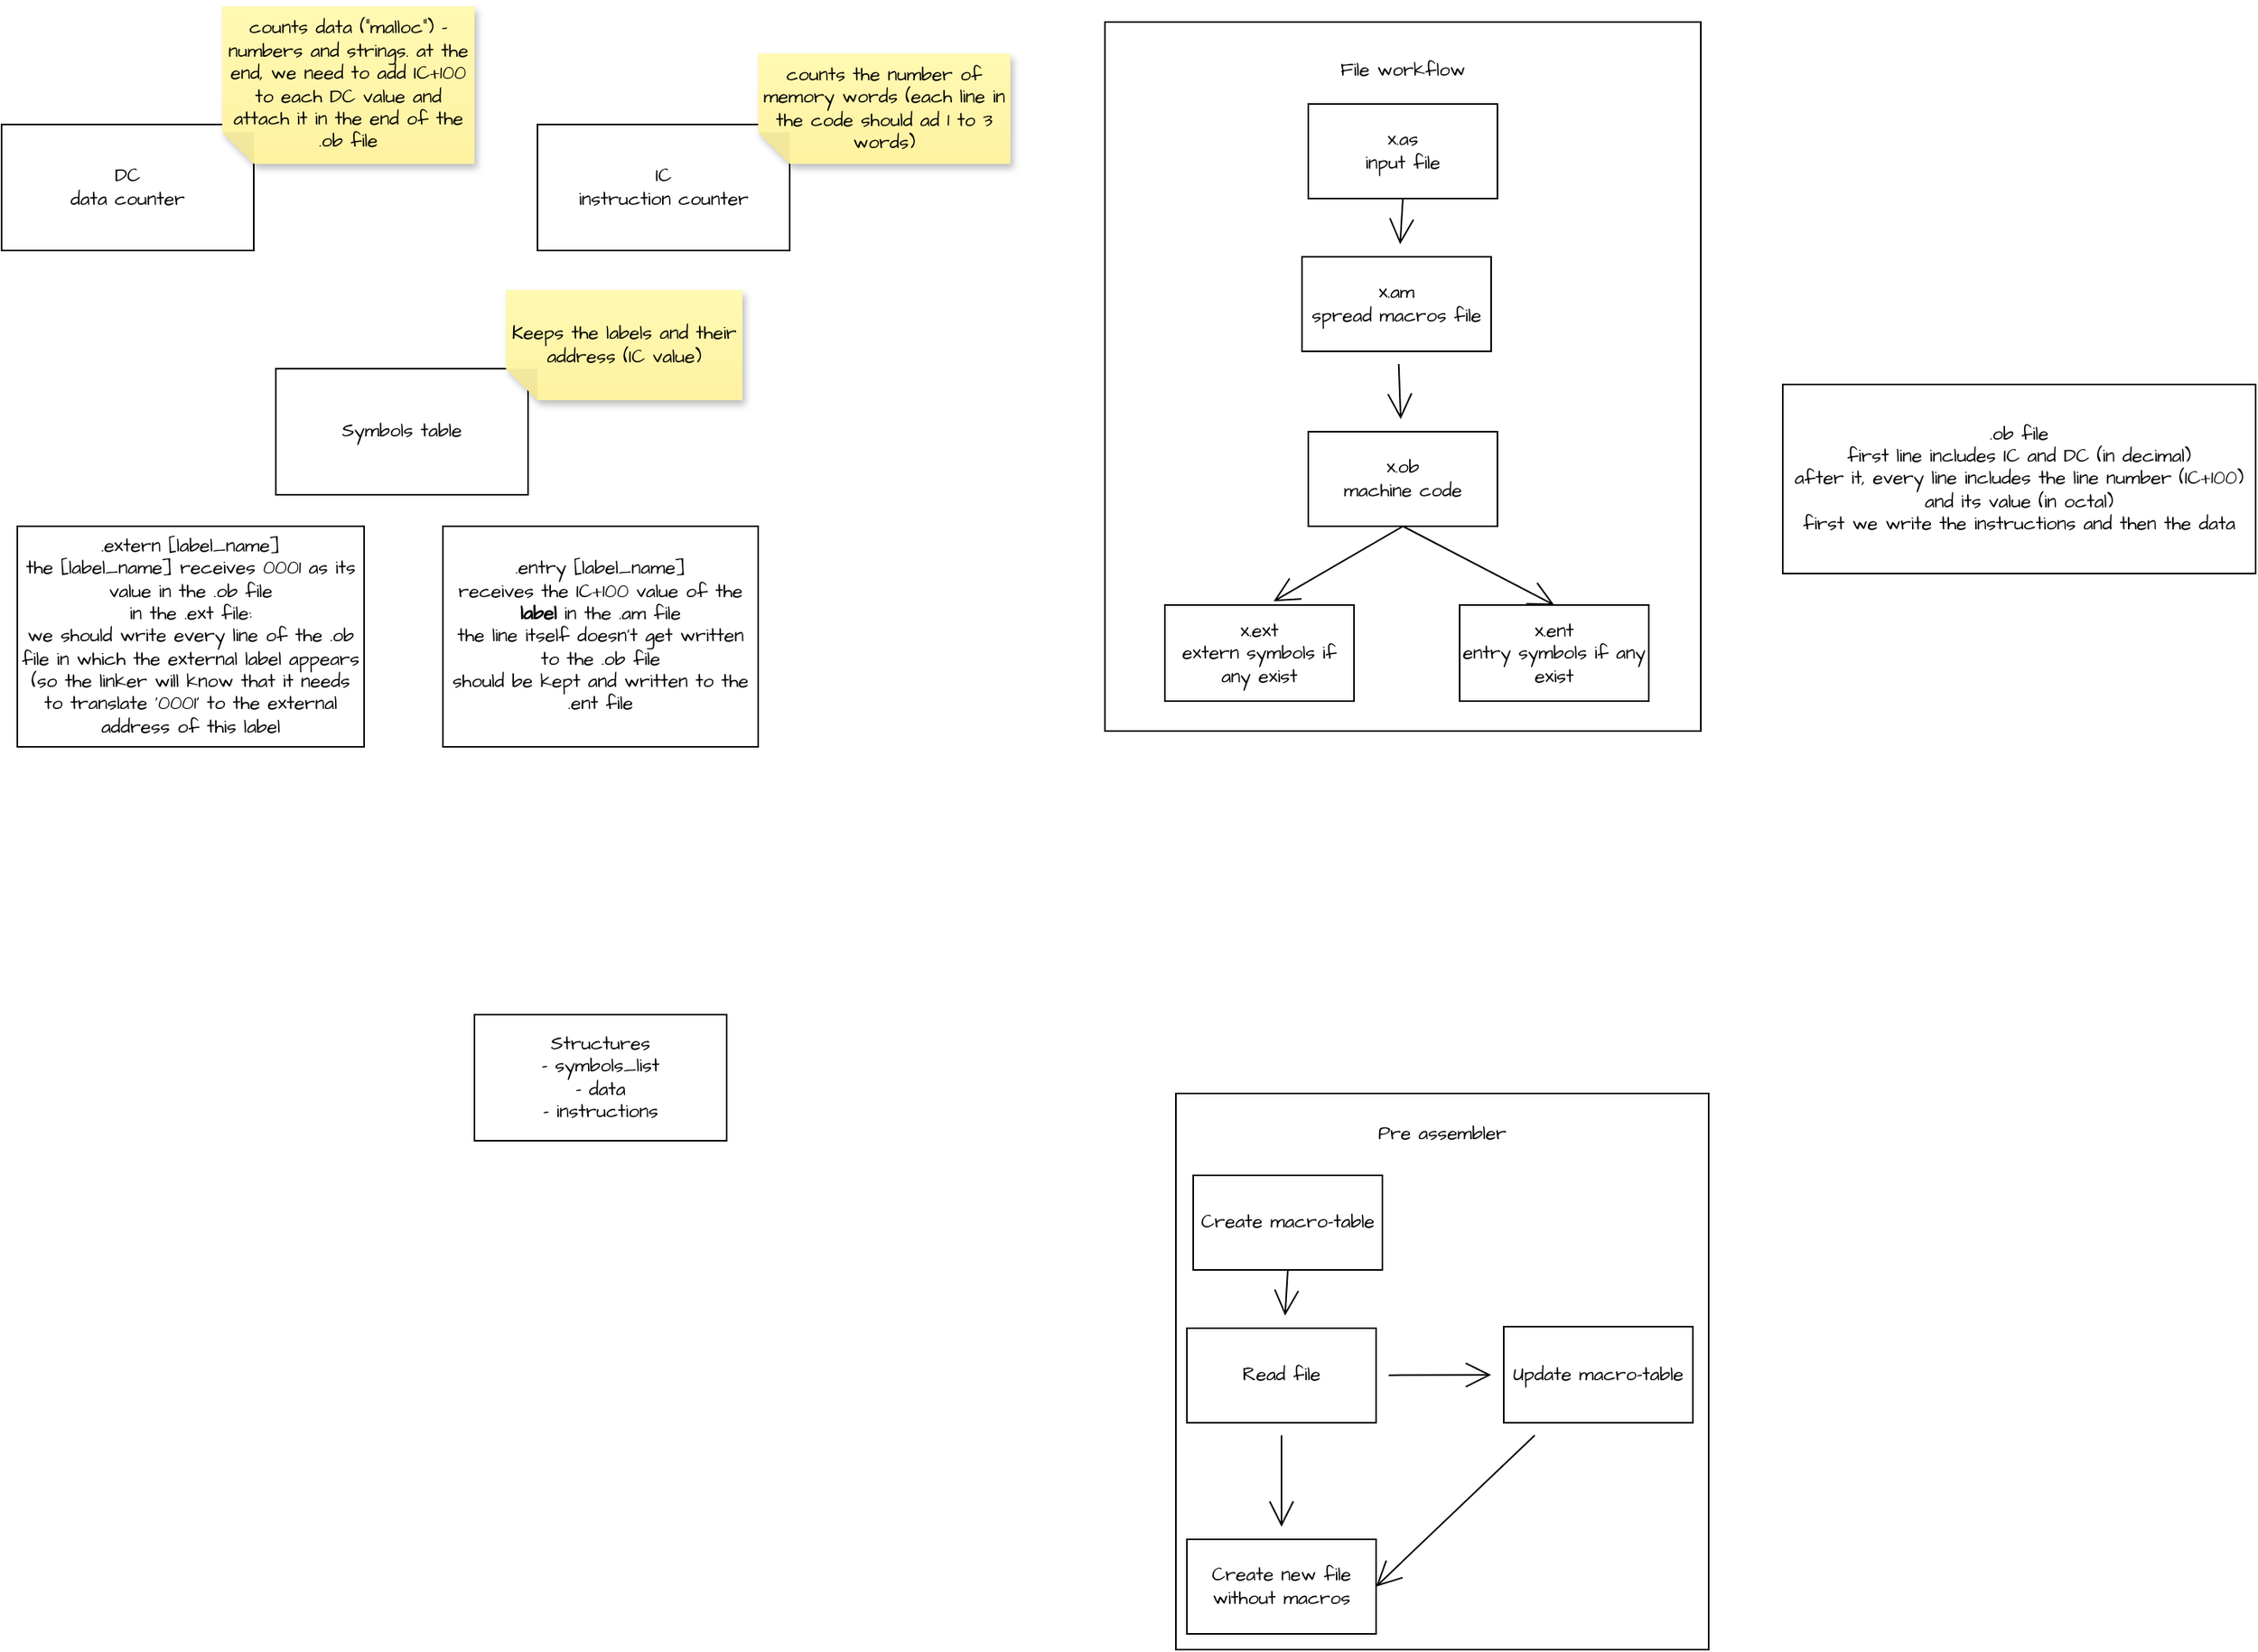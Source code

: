 <mxfile version="24.6.4" type="device">
  <diagram name="Page-1" id="vX2Ar_flGAt9DA4GkN2Y">
    <mxGraphModel dx="2904" dy="2196" grid="1" gridSize="10" guides="1" tooltips="1" connect="1" arrows="1" fold="1" page="1" pageScale="1" pageWidth="827" pageHeight="1169" math="0" shadow="0">
      <root>
        <mxCell id="0" />
        <mxCell id="1" parent="0" />
        <mxCell id="9bKKrp8QZeCJSLy37zPs-14" value="" style="group" parent="1" vertex="1" connectable="0">
          <mxGeometry x="200" y="-600" width="378" height="450" as="geometry" />
        </mxCell>
        <mxCell id="9bKKrp8QZeCJSLy37zPs-1" value="&lt;div&gt;File workflow&lt;/div&gt;&lt;div&gt;&lt;br&gt;&lt;/div&gt;&lt;div&gt;&lt;br&gt;&lt;/div&gt;&lt;div&gt;&lt;br&gt;&lt;/div&gt;&lt;div&gt;&lt;br&gt;&lt;/div&gt;&lt;div&gt;&lt;br&gt;&lt;/div&gt;&lt;div&gt;&lt;br&gt;&lt;/div&gt;&lt;div&gt;&lt;br&gt;&lt;/div&gt;&lt;div&gt;&lt;br&gt;&lt;/div&gt;&lt;div&gt;&lt;br&gt;&lt;/div&gt;&lt;div&gt;&lt;br&gt;&lt;/div&gt;&lt;div&gt;&lt;br&gt;&lt;/div&gt;&lt;div&gt;&lt;br&gt;&lt;/div&gt;&lt;div&gt;&lt;br&gt;&lt;/div&gt;&lt;div&gt;&lt;br&gt;&lt;/div&gt;&lt;div&gt;&lt;br&gt;&lt;/div&gt;&lt;div&gt;&lt;br&gt;&lt;/div&gt;&lt;div&gt;&lt;br&gt;&lt;/div&gt;&lt;div&gt;&lt;br&gt;&lt;/div&gt;&lt;div&gt;&lt;br&gt;&lt;/div&gt;&lt;div&gt;&lt;br&gt;&lt;/div&gt;&lt;div&gt;&lt;br&gt;&lt;/div&gt;&lt;div&gt;&lt;br&gt;&lt;/div&gt;&lt;div&gt;&lt;br&gt;&lt;/div&gt;&lt;div&gt;&lt;br&gt;&lt;/div&gt;&lt;div&gt;&lt;br&gt;&lt;/div&gt;&lt;div&gt;&lt;br&gt;&lt;/div&gt;&lt;div&gt;&lt;br&gt;&lt;/div&gt;" style="rounded=0;whiteSpace=wrap;html=1;fontFamily=Architects Daughter;fontSource=https%3A%2F%2Ffonts.googleapis.com%2Fcss%3Ffamily%3DArchitects%2BDaughter;" parent="9bKKrp8QZeCJSLy37zPs-14" vertex="1">
          <mxGeometry width="378" height="450" as="geometry" />
        </mxCell>
        <mxCell id="9bKKrp8QZeCJSLy37zPs-2" value="" style="edgeStyle=none;curved=1;rounded=0;orthogonalLoop=1;jettySize=auto;html=1;fontFamily=Architects Daughter;fontSource=https%3A%2F%2Ffonts.googleapis.com%2Fcss%3Ffamily%3DArchitects%2BDaughter;fontSize=16;startSize=14;endArrow=open;endSize=14;sourcePerimeterSpacing=8;targetPerimeterSpacing=8;" parent="9bKKrp8QZeCJSLy37zPs-14" source="9bKKrp8QZeCJSLy37zPs-4" target="9bKKrp8QZeCJSLy37zPs-6" edge="1">
          <mxGeometry relative="1" as="geometry" />
        </mxCell>
        <mxCell id="9bKKrp8QZeCJSLy37zPs-4" value="x.am&lt;div&gt;spread macros file&lt;/div&gt;" style="rounded=0;whiteSpace=wrap;html=1;fontFamily=Architects Daughter;fontSource=https%3A%2F%2Ffonts.googleapis.com%2Fcss%3Ffamily%3DArchitects%2BDaughter;" parent="9bKKrp8QZeCJSLy37zPs-14" vertex="1">
          <mxGeometry x="125" y="149" width="120" height="60" as="geometry" />
        </mxCell>
        <mxCell id="9bKKrp8QZeCJSLy37zPs-5" value="" style="edgeStyle=none;curved=1;rounded=0;orthogonalLoop=1;jettySize=auto;html=1;fontFamily=Architects Daughter;fontSource=https%3A%2F%2Ffonts.googleapis.com%2Fcss%3Ffamily%3DArchitects%2BDaughter;fontSize=16;startSize=14;endArrow=open;endSize=14;sourcePerimeterSpacing=8;targetPerimeterSpacing=8;exitX=0.5;exitY=1;exitDx=0;exitDy=0;" parent="9bKKrp8QZeCJSLy37zPs-14" source="9bKKrp8QZeCJSLy37zPs-9" target="9bKKrp8QZeCJSLy37zPs-4" edge="1">
          <mxGeometry relative="1" as="geometry">
            <mxPoint x="185" y="114.0" as="sourcePoint" />
          </mxGeometry>
        </mxCell>
        <mxCell id="9bKKrp8QZeCJSLy37zPs-6" value="x.ob&lt;div&gt;machine code&lt;/div&gt;" style="whiteSpace=wrap;html=1;fontFamily=Architects Daughter;rounded=0;fontSource=https%3A%2F%2Ffonts.googleapis.com%2Fcss%3Ffamily%3DArchitects%2BDaughter;" parent="9bKKrp8QZeCJSLy37zPs-14" vertex="1">
          <mxGeometry x="129" y="260" width="120" height="60" as="geometry" />
        </mxCell>
        <mxCell id="9bKKrp8QZeCJSLy37zPs-8" value="x.ext&lt;div&gt;extern symbols if any exist&lt;/div&gt;" style="rounded=0;whiteSpace=wrap;html=1;fontFamily=Architects Daughter;fontSource=https%3A%2F%2Ffonts.googleapis.com%2Fcss%3Ffamily%3DArchitects%2BDaughter;" parent="9bKKrp8QZeCJSLy37zPs-14" vertex="1">
          <mxGeometry x="38" y="370" width="120" height="61" as="geometry" />
        </mxCell>
        <mxCell id="9bKKrp8QZeCJSLy37zPs-9" value="x.as&lt;div&gt;input file&lt;/div&gt;" style="rounded=0;whiteSpace=wrap;html=1;fontFamily=Architects Daughter;fontSource=https%3A%2F%2Ffonts.googleapis.com%2Fcss%3Ffamily%3DArchitects%2BDaughter;" parent="9bKKrp8QZeCJSLy37zPs-14" vertex="1">
          <mxGeometry x="129" y="52" width="120" height="60" as="geometry" />
        </mxCell>
        <mxCell id="9bKKrp8QZeCJSLy37zPs-11" value="x.ent&lt;div&gt;entry symbols if any exist&lt;/div&gt;" style="rounded=0;whiteSpace=wrap;html=1;fontFamily=Architects Daughter;fontSource=https%3A%2F%2Ffonts.googleapis.com%2Fcss%3Ffamily%3DArchitects%2BDaughter;" parent="9bKKrp8QZeCJSLy37zPs-14" vertex="1">
          <mxGeometry x="225" y="370" width="120" height="61" as="geometry" />
        </mxCell>
        <mxCell id="9bKKrp8QZeCJSLy37zPs-12" value="" style="edgeStyle=none;curved=1;rounded=0;orthogonalLoop=1;jettySize=auto;html=1;fontFamily=Architects Daughter;fontSource=https%3A%2F%2Ffonts.googleapis.com%2Fcss%3Ffamily%3DArchitects%2BDaughter;fontSize=16;startSize=14;endArrow=open;endSize=14;sourcePerimeterSpacing=8;targetPerimeterSpacing=8;exitX=0.5;exitY=1;exitDx=0;exitDy=0;entryX=0.575;entryY=-0.038;entryDx=0;entryDy=0;entryPerimeter=0;" parent="9bKKrp8QZeCJSLy37zPs-14" source="9bKKrp8QZeCJSLy37zPs-6" target="9bKKrp8QZeCJSLy37zPs-8" edge="1">
          <mxGeometry relative="1" as="geometry">
            <mxPoint x="196" y="227" as="sourcePoint" />
            <mxPoint x="198" y="262" as="targetPoint" />
          </mxGeometry>
        </mxCell>
        <mxCell id="9bKKrp8QZeCJSLy37zPs-13" value="" style="edgeStyle=none;curved=1;rounded=0;orthogonalLoop=1;jettySize=auto;html=1;fontFamily=Architects Daughter;fontSource=https%3A%2F%2Ffonts.googleapis.com%2Fcss%3Ffamily%3DArchitects%2BDaughter;fontSize=16;startSize=14;endArrow=open;endSize=14;sourcePerimeterSpacing=8;targetPerimeterSpacing=8;exitX=0.5;exitY=1;exitDx=0;exitDy=0;entryX=0.5;entryY=0;entryDx=0;entryDy=0;" parent="9bKKrp8QZeCJSLy37zPs-14" source="9bKKrp8QZeCJSLy37zPs-6" target="9bKKrp8QZeCJSLy37zPs-11" edge="1">
          <mxGeometry relative="1" as="geometry">
            <mxPoint x="199" y="330" as="sourcePoint" />
            <mxPoint x="88" y="388" as="targetPoint" />
          </mxGeometry>
        </mxCell>
        <mxCell id="9bKKrp8QZeCJSLy37zPs-15" value="" style="group" parent="1" vertex="1" connectable="0">
          <mxGeometry x="245" y="80" width="338" height="353" as="geometry" />
        </mxCell>
        <mxCell id="cULDFnn_2rIM_OI12dHU-1" value="Pre assembler&lt;div&gt;&lt;br&gt;&lt;/div&gt;&lt;div&gt;&lt;br&gt;&lt;/div&gt;&lt;div&gt;&lt;br&gt;&lt;/div&gt;&lt;div&gt;&lt;br&gt;&lt;/div&gt;&lt;div&gt;&lt;br&gt;&lt;/div&gt;&lt;div&gt;&lt;br&gt;&lt;/div&gt;&lt;div&gt;&lt;br&gt;&lt;/div&gt;&lt;div&gt;&lt;br&gt;&lt;/div&gt;&lt;div&gt;&lt;br&gt;&lt;/div&gt;&lt;div&gt;&lt;br&gt;&lt;/div&gt;&lt;div&gt;&lt;br&gt;&lt;/div&gt;&lt;div&gt;&lt;br&gt;&lt;/div&gt;&lt;div&gt;&lt;br&gt;&lt;/div&gt;&lt;div&gt;&lt;br&gt;&lt;/div&gt;&lt;div&gt;&lt;br&gt;&lt;/div&gt;&lt;div&gt;&lt;br&gt;&lt;/div&gt;&lt;div&gt;&lt;br&gt;&lt;/div&gt;&lt;div&gt;&lt;br&gt;&lt;/div&gt;&lt;div&gt;&lt;br&gt;&lt;/div&gt;&lt;div&gt;&lt;br&gt;&lt;/div&gt;&lt;div&gt;&lt;br&gt;&lt;/div&gt;" style="rounded=0;whiteSpace=wrap;html=1;fontFamily=Architects Daughter;fontSource=https%3A%2F%2Ffonts.googleapis.com%2Fcss%3Ffamily%3DArchitects%2BDaughter;" parent="9bKKrp8QZeCJSLy37zPs-15" vertex="1">
          <mxGeometry width="338" height="353" as="geometry" />
        </mxCell>
        <mxCell id="cULDFnn_2rIM_OI12dHU-2" value="" style="edgeStyle=none;curved=1;rounded=0;orthogonalLoop=1;jettySize=auto;html=1;fontFamily=Architects Daughter;fontSource=https%3A%2F%2Ffonts.googleapis.com%2Fcss%3Ffamily%3DArchitects%2BDaughter;fontSize=16;startSize=14;endArrow=open;endSize=14;sourcePerimeterSpacing=8;targetPerimeterSpacing=8;" parent="9bKKrp8QZeCJSLy37zPs-15" source="cULDFnn_2rIM_OI12dHU-4" target="cULDFnn_2rIM_OI12dHU-6" edge="1">
          <mxGeometry relative="1" as="geometry" />
        </mxCell>
        <mxCell id="cULDFnn_2rIM_OI12dHU-3" value="" style="edgeStyle=none;curved=1;rounded=0;orthogonalLoop=1;jettySize=auto;html=1;fontFamily=Architects Daughter;fontSource=https%3A%2F%2Ffonts.googleapis.com%2Fcss%3Ffamily%3DArchitects%2BDaughter;fontSize=16;startSize=14;endArrow=open;endSize=14;sourcePerimeterSpacing=8;targetPerimeterSpacing=8;" parent="9bKKrp8QZeCJSLy37zPs-15" source="cULDFnn_2rIM_OI12dHU-4" target="cULDFnn_2rIM_OI12dHU-8" edge="1">
          <mxGeometry relative="1" as="geometry" />
        </mxCell>
        <mxCell id="cULDFnn_2rIM_OI12dHU-4" value="Read file" style="rounded=0;whiteSpace=wrap;html=1;fontFamily=Architects Daughter;fontSource=https%3A%2F%2Ffonts.googleapis.com%2Fcss%3Ffamily%3DArchitects%2BDaughter;" parent="9bKKrp8QZeCJSLy37zPs-15" vertex="1">
          <mxGeometry x="7" y="149" width="120" height="60" as="geometry" />
        </mxCell>
        <mxCell id="cULDFnn_2rIM_OI12dHU-5" value="" style="edgeStyle=none;curved=1;rounded=0;orthogonalLoop=1;jettySize=auto;html=1;fontFamily=Architects Daughter;fontSource=https%3A%2F%2Ffonts.googleapis.com%2Fcss%3Ffamily%3DArchitects%2BDaughter;fontSize=16;startSize=14;endArrow=open;endSize=14;sourcePerimeterSpacing=8;targetPerimeterSpacing=8;exitX=0.5;exitY=1;exitDx=0;exitDy=0;" parent="9bKKrp8QZeCJSLy37zPs-15" source="cULDFnn_2rIM_OI12dHU-9" target="cULDFnn_2rIM_OI12dHU-4" edge="1">
          <mxGeometry relative="1" as="geometry">
            <mxPoint x="67" y="114.0" as="sourcePoint" />
          </mxGeometry>
        </mxCell>
        <mxCell id="cULDFnn_2rIM_OI12dHU-6" value="Create new file without macros" style="whiteSpace=wrap;html=1;fontFamily=Architects Daughter;rounded=0;fontSource=https%3A%2F%2Ffonts.googleapis.com%2Fcss%3Ffamily%3DArchitects%2BDaughter;" parent="9bKKrp8QZeCJSLy37zPs-15" vertex="1">
          <mxGeometry x="7" y="283" width="120" height="60" as="geometry" />
        </mxCell>
        <mxCell id="cULDFnn_2rIM_OI12dHU-7" style="edgeStyle=none;curved=1;rounded=0;orthogonalLoop=1;jettySize=auto;html=1;entryX=1;entryY=0.5;entryDx=0;entryDy=0;fontFamily=Architects Daughter;fontSource=https%3A%2F%2Ffonts.googleapis.com%2Fcss%3Ffamily%3DArchitects%2BDaughter;fontSize=16;startSize=14;endArrow=open;endSize=14;sourcePerimeterSpacing=8;targetPerimeterSpacing=8;" parent="9bKKrp8QZeCJSLy37zPs-15" source="cULDFnn_2rIM_OI12dHU-8" target="cULDFnn_2rIM_OI12dHU-6" edge="1">
          <mxGeometry relative="1" as="geometry" />
        </mxCell>
        <mxCell id="cULDFnn_2rIM_OI12dHU-8" value="Update macro-table" style="rounded=0;whiteSpace=wrap;html=1;fontFamily=Architects Daughter;fontSource=https%3A%2F%2Ffonts.googleapis.com%2Fcss%3Ffamily%3DArchitects%2BDaughter;" parent="9bKKrp8QZeCJSLy37zPs-15" vertex="1">
          <mxGeometry x="208" y="148" width="120" height="61" as="geometry" />
        </mxCell>
        <mxCell id="cULDFnn_2rIM_OI12dHU-9" value="Create macro-table" style="rounded=0;whiteSpace=wrap;html=1;fontFamily=Architects Daughter;fontSource=https%3A%2F%2Ffonts.googleapis.com%2Fcss%3Ffamily%3DArchitects%2BDaughter;" parent="9bKKrp8QZeCJSLy37zPs-15" vertex="1">
          <mxGeometry x="11" y="52" width="120" height="60" as="geometry" />
        </mxCell>
        <mxCell id="S-RCqu6DlL1HCq02riLK-1" value="DC&lt;div&gt;data counter&lt;/div&gt;" style="rounded=0;whiteSpace=wrap;html=1;fontFamily=Architects Daughter;fontSource=https%3A%2F%2Ffonts.googleapis.com%2Fcss%3Ffamily%3DArchitects%2BDaughter;" vertex="1" parent="1">
          <mxGeometry x="-500" y="-535" width="160" height="80" as="geometry" />
        </mxCell>
        <mxCell id="S-RCqu6DlL1HCq02riLK-2" value="IC&lt;div&gt;instruction counter&lt;/div&gt;" style="rounded=0;whiteSpace=wrap;html=1;fontFamily=Architects Daughter;fontSource=https%3A%2F%2Ffonts.googleapis.com%2Fcss%3Ffamily%3DArchitects%2BDaughter;" vertex="1" parent="1">
          <mxGeometry x="-160" y="-535" width="160" height="80" as="geometry" />
        </mxCell>
        <mxCell id="S-RCqu6DlL1HCq02riLK-3" value="Symbols table" style="rounded=0;whiteSpace=wrap;html=1;fontFamily=Architects Daughter;fontSource=https%3A%2F%2Ffonts.googleapis.com%2Fcss%3Ffamily%3DArchitects%2BDaughter;" vertex="1" parent="1">
          <mxGeometry x="-326" y="-380" width="160" height="80" as="geometry" />
        </mxCell>
        <mxCell id="S-RCqu6DlL1HCq02riLK-4" value="counts the number of memory words (each line in the code should ad 1 to 3 words)" style="shape=note;whiteSpace=wrap;html=1;backgroundOutline=1;fontColor=#000000;darkOpacity=0.05;fillColor=#FFF9B2;strokeColor=none;fillStyle=solid;direction=west;gradientDirection=north;gradientColor=#FFF2A1;shadow=1;size=20;pointerEvents=1;fontFamily=Architects Daughter;fontSource=https%3A%2F%2Ffonts.googleapis.com%2Fcss%3Ffamily%3DArchitects%2BDaughter;" vertex="1" parent="1">
          <mxGeometry x="-20" y="-580" width="160" height="70" as="geometry" />
        </mxCell>
        <mxCell id="S-RCqu6DlL1HCq02riLK-5" value="counts data (&quot;malloc&quot;) - numbers and strings. at the end, we need to add IC+100 to each DC value and attach it in the end of the .ob file" style="shape=note;whiteSpace=wrap;html=1;backgroundOutline=1;fontColor=#000000;darkOpacity=0.05;fillColor=#FFF9B2;strokeColor=none;fillStyle=solid;direction=west;gradientDirection=north;gradientColor=#FFF2A1;shadow=1;size=20;pointerEvents=1;fontFamily=Architects Daughter;fontSource=https%3A%2F%2Ffonts.googleapis.com%2Fcss%3Ffamily%3DArchitects%2BDaughter;" vertex="1" parent="1">
          <mxGeometry x="-360" y="-610" width="160" height="100" as="geometry" />
        </mxCell>
        <mxCell id="S-RCqu6DlL1HCq02riLK-6" value="Keeps the labels and their address (IC value)" style="shape=note;whiteSpace=wrap;html=1;backgroundOutline=1;fontColor=#000000;darkOpacity=0.05;fillColor=#FFF9B2;strokeColor=none;fillStyle=solid;direction=west;gradientDirection=north;gradientColor=#FFF2A1;shadow=1;size=20;pointerEvents=1;fontFamily=Architects Daughter;fontSource=https%3A%2F%2Ffonts.googleapis.com%2Fcss%3Ffamily%3DArchitects%2BDaughter;" vertex="1" parent="1">
          <mxGeometry x="-180" y="-430" width="150" height="70" as="geometry" />
        </mxCell>
        <mxCell id="S-RCqu6DlL1HCq02riLK-7" value=".extern [label_name]&lt;div&gt;the [label_name] receives 0001 as its value in the .ob file&lt;/div&gt;&lt;div&gt;in the .ext file:&lt;/div&gt;&lt;div&gt;we should write every line of the .ob file in which the external label appears (so the linker will know that it needs to translate &#39;0001&#39; to the external address of this label&lt;/div&gt;" style="rounded=0;whiteSpace=wrap;html=1;fontFamily=Architects Daughter;fontSource=https%3A%2F%2Ffonts.googleapis.com%2Fcss%3Ffamily%3DArchitects%2BDaughter;" vertex="1" parent="1">
          <mxGeometry x="-490" y="-280" width="220" height="140" as="geometry" />
        </mxCell>
        <mxCell id="S-RCqu6DlL1HCq02riLK-8" value=".entry [label_name]&lt;div&gt;receives the IC+100 value of the &lt;b&gt;label&lt;/b&gt; in the .am file&lt;/div&gt;&lt;div&gt;&lt;span style=&quot;background-color: initial;&quot;&gt;the line itself doesn&#39;t get written to the .ob file&lt;/span&gt;&lt;/div&gt;&lt;div&gt;&lt;span style=&quot;background-color: initial;&quot;&gt;should be kept and written to the .ent file&lt;/span&gt;&lt;br&gt;&lt;/div&gt;" style="rounded=0;whiteSpace=wrap;html=1;fontFamily=Architects Daughter;fontSource=https%3A%2F%2Ffonts.googleapis.com%2Fcss%3Ffamily%3DArchitects%2BDaughter;" vertex="1" parent="1">
          <mxGeometry x="-220" y="-280" width="200" height="140" as="geometry" />
        </mxCell>
        <mxCell id="S-RCqu6DlL1HCq02riLK-9" value=".ob file&lt;div&gt;first line includes IC and DC (in decimal)&lt;/div&gt;&lt;div&gt;after it, every line includes the line number (IC+100) and its value (in octal)&lt;/div&gt;&lt;div&gt;first we write the instructions and then the data&lt;/div&gt;" style="rounded=0;whiteSpace=wrap;html=1;fontFamily=Architects Daughter;fontSource=https%3A%2F%2Ffonts.googleapis.com%2Fcss%3Ffamily%3DArchitects%2BDaughter;" vertex="1" parent="1">
          <mxGeometry x="630" y="-370" width="300" height="120" as="geometry" />
        </mxCell>
        <mxCell id="S-RCqu6DlL1HCq02riLK-10" value="Structures&lt;div&gt;- symbols_list&lt;/div&gt;&lt;div&gt;- data&lt;/div&gt;&lt;div&gt;- instructions&lt;/div&gt;" style="rounded=0;whiteSpace=wrap;html=1;fontFamily=Architects Daughter;fontSource=https%3A%2F%2Ffonts.googleapis.com%2Fcss%3Ffamily%3DArchitects%2BDaughter;" vertex="1" parent="1">
          <mxGeometry x="-200" y="30" width="160" height="80" as="geometry" />
        </mxCell>
      </root>
    </mxGraphModel>
  </diagram>
</mxfile>
